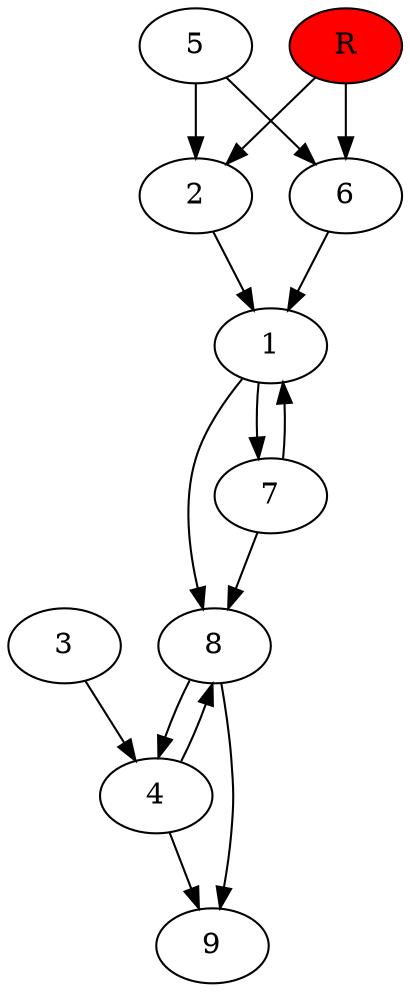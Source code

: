 digraph prb17842 {
	1
	2
	3
	4
	5
	6
	7
	8
	R [fillcolor="#ff0000" style=filled]
	1 -> 7
	1 -> 8
	2 -> 1
	3 -> 4
	4 -> 8
	4 -> 9
	5 -> 2
	5 -> 6
	6 -> 1
	7 -> 1
	7 -> 8
	8 -> 4
	8 -> 9
	R -> 2
	R -> 6
}
